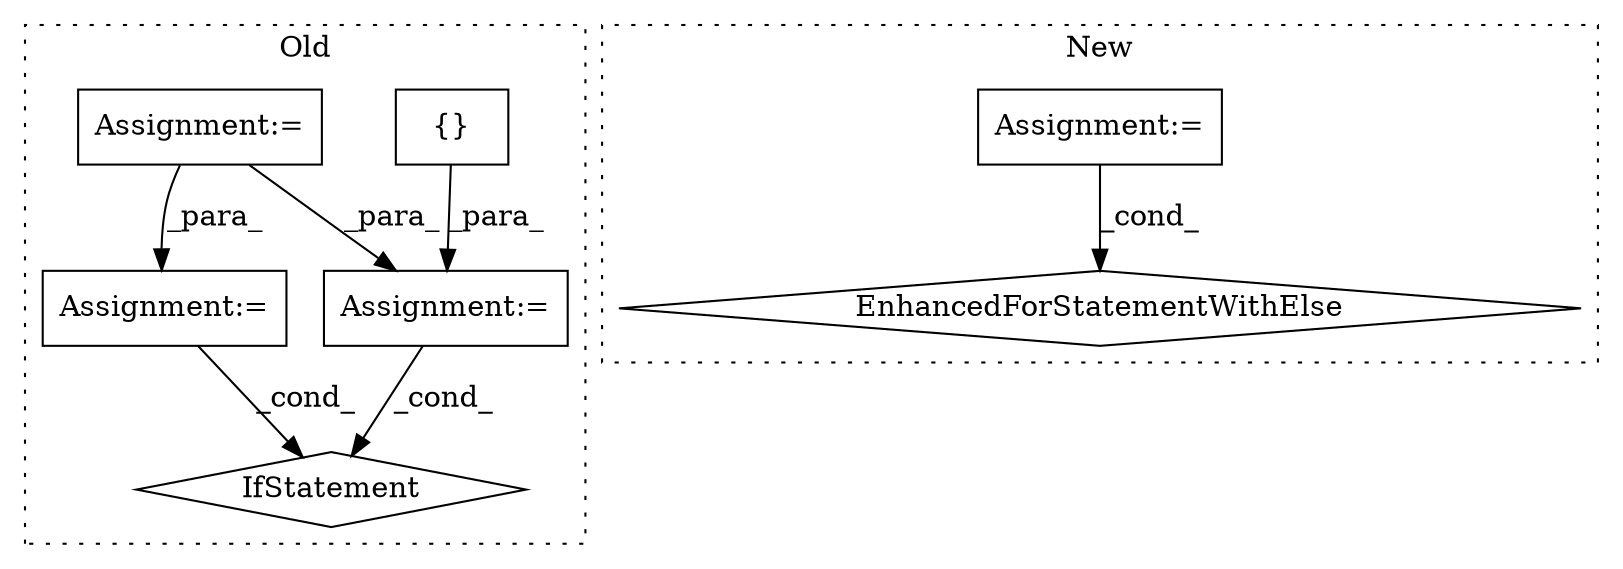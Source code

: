 digraph G {
subgraph cluster0 {
1 [label="{}" a="4" s="144,150" l="1,1" shape="box"];
4 [label="Assignment:=" a="7" s="133" l="1" shape="box"];
5 [label="IfStatement" a="25" s="268,283" l="4,2" shape="diamond"];
6 [label="Assignment:=" a="7" s="117" l="2" shape="box"];
7 [label="Assignment:=" a="7" s="185,258" l="53,2" shape="box"];
label = "Old";
style="dotted";
}
subgraph cluster1 {
2 [label="EnhancedForStatementWithElse" a="115" s="395,470" l="57,77" shape="diamond"];
3 [label="Assignment:=" a="7" s="358" l="25" shape="box"];
label = "New";
style="dotted";
}
1 -> 4 [label="_para_"];
3 -> 2 [label="_cond_"];
4 -> 5 [label="_cond_"];
6 -> 7 [label="_para_"];
6 -> 4 [label="_para_"];
7 -> 5 [label="_cond_"];
}